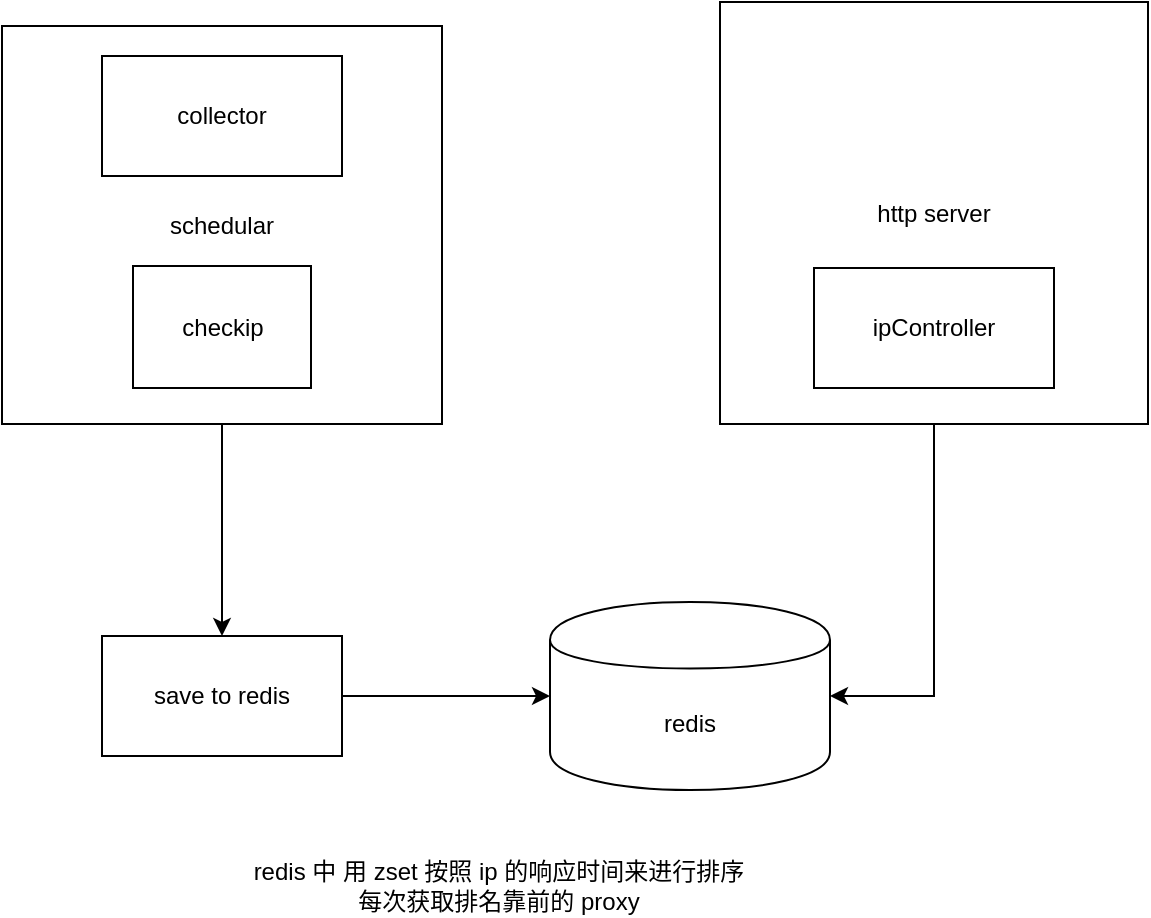 <mxfile version="13.1.3">
    <diagram id="6hGFLwfOUW9BJ-s0fimq" name="Page-1">
        <mxGraphModel dx="918" dy="394" grid="0" gridSize="10" guides="1" tooltips="1" connect="1" arrows="1" fold="1" page="1" pageScale="1" pageWidth="827" pageHeight="1169" math="0" shadow="0">
            <root>
                <mxCell id="0"/>
                <mxCell id="1" parent="0"/>
                <mxCell id="13" style="edgeStyle=orthogonalEdgeStyle;rounded=0;orthogonalLoop=1;jettySize=auto;html=1;" edge="1" parent="1" source="9" target="12">
                    <mxGeometry relative="1" as="geometry"/>
                </mxCell>
                <mxCell id="9" value="schedular&lt;br&gt;" style="rounded=0;whiteSpace=wrap;html=1;" vertex="1" parent="1">
                    <mxGeometry x="236" y="179" width="220" height="199" as="geometry"/>
                </mxCell>
                <mxCell id="3" value="collector&lt;br&gt;" style="rounded=0;whiteSpace=wrap;html=1;" vertex="1" parent="1">
                    <mxGeometry x="286" y="194" width="120" height="60" as="geometry"/>
                </mxCell>
                <mxCell id="5" value="checkip&lt;br&gt;" style="rounded=0;whiteSpace=wrap;html=1;" vertex="1" parent="1">
                    <mxGeometry x="301.5" y="299" width="89" height="61" as="geometry"/>
                </mxCell>
                <mxCell id="15" style="edgeStyle=orthogonalEdgeStyle;rounded=0;orthogonalLoop=1;jettySize=auto;html=1;entryX=1;entryY=0.5;entryDx=0;entryDy=0;" edge="1" parent="1" source="6" target="11">
                    <mxGeometry relative="1" as="geometry"/>
                </mxCell>
                <mxCell id="6" value="http server" style="rounded=0;whiteSpace=wrap;html=1;" vertex="1" parent="1">
                    <mxGeometry x="595" y="167" width="214" height="211" as="geometry"/>
                </mxCell>
                <mxCell id="11" value="redis" style="shape=cylinder;whiteSpace=wrap;html=1;boundedLbl=1;backgroundOutline=1;" vertex="1" parent="1">
                    <mxGeometry x="510" y="467" width="140" height="94" as="geometry"/>
                </mxCell>
                <mxCell id="14" style="edgeStyle=orthogonalEdgeStyle;rounded=0;orthogonalLoop=1;jettySize=auto;html=1;" edge="1" parent="1" source="12" target="11">
                    <mxGeometry relative="1" as="geometry"/>
                </mxCell>
                <mxCell id="12" value="save to redis" style="rounded=0;whiteSpace=wrap;html=1;" vertex="1" parent="1">
                    <mxGeometry x="286" y="484" width="120" height="60" as="geometry"/>
                </mxCell>
                <mxCell id="16" value="ipController" style="rounded=0;whiteSpace=wrap;html=1;" vertex="1" parent="1">
                    <mxGeometry x="642" y="300" width="120" height="60" as="geometry"/>
                </mxCell>
                <mxCell id="17" value="redis 中 用 zset 按照 ip 的响应时间来进行排序&lt;br&gt;每次获取排名靠前的 proxy" style="text;html=1;align=center;verticalAlign=middle;resizable=0;points=[];autosize=1;" vertex="1" parent="1">
                    <mxGeometry x="356" y="593" width="256" height="31" as="geometry"/>
                </mxCell>
            </root>
        </mxGraphModel>
    </diagram>
</mxfile>